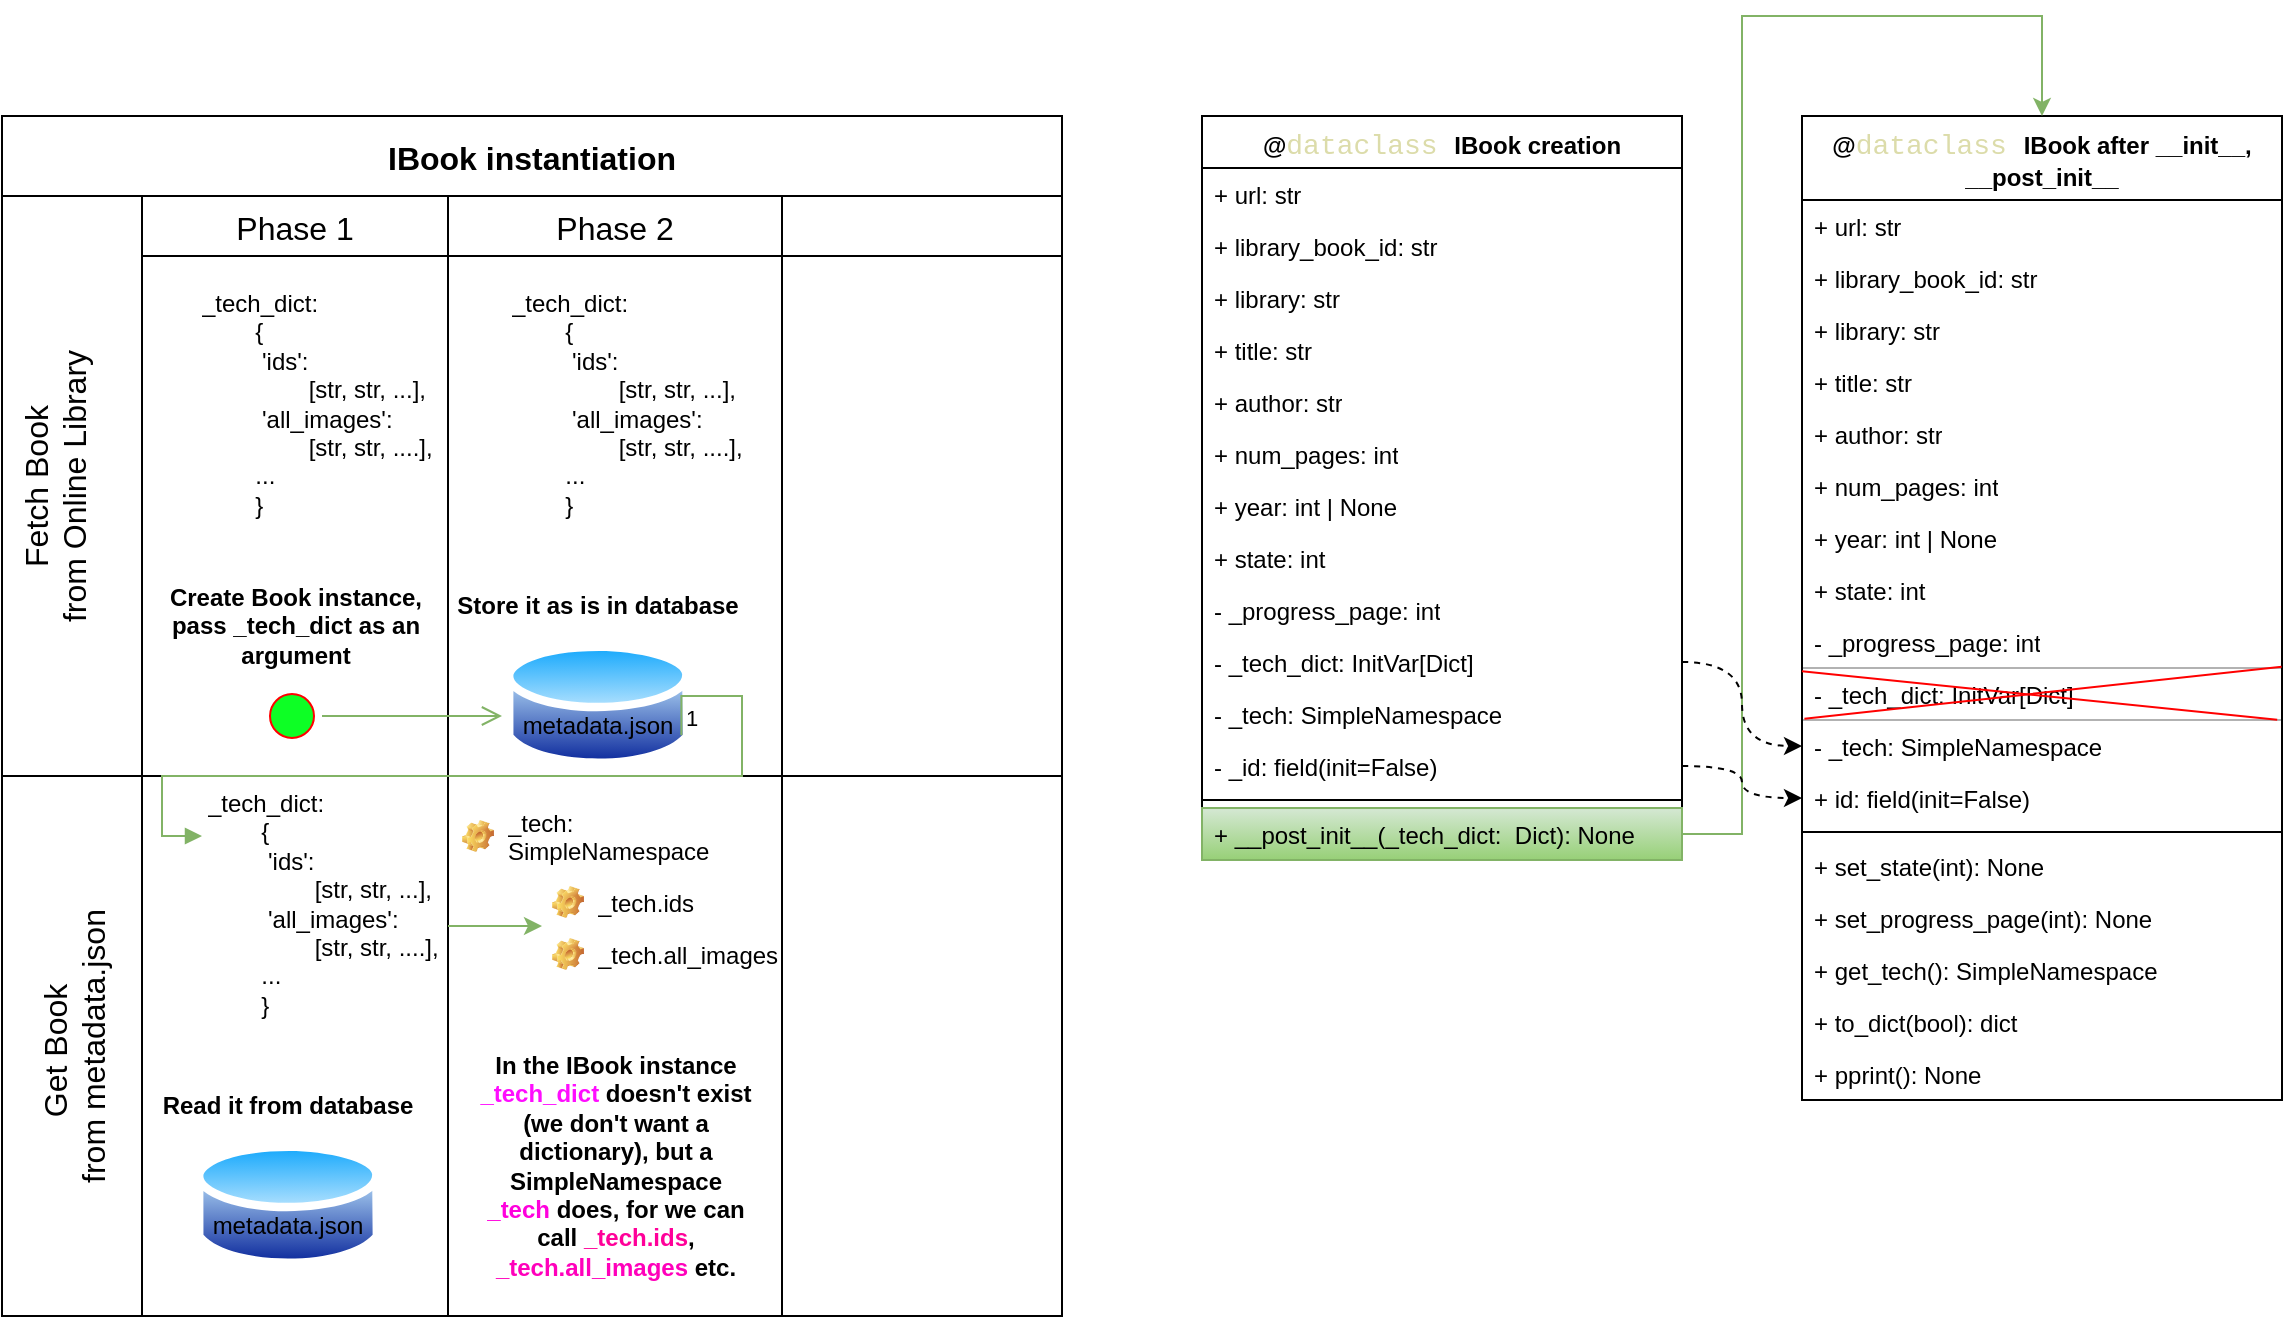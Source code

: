 <mxfile version="22.0.8" type="github">
  <diagram name="Page-1" id="bh1N5ma6HehGsoy46D7D">
    <mxGraphModel dx="1107" dy="666" grid="1" gridSize="10" guides="1" tooltips="1" connect="1" arrows="1" fold="1" page="1" pageScale="1" pageWidth="1400" pageHeight="500" math="0" shadow="0">
      <root>
        <mxCell id="0" />
        <mxCell id="1" parent="0" />
        <mxCell id="nHKtw9pNpmCFhYH5QoQ5-1" value="IBook instantiation" style="shape=table;childLayout=tableLayout;startSize=40;collapsible=0;recursiveResize=0;expand=0;fontSize=16;fontStyle=1" vertex="1" parent="1">
          <mxGeometry x="150" y="70" width="530" height="600.0" as="geometry" />
        </mxCell>
        <mxCell id="nHKtw9pNpmCFhYH5QoQ5-2" value="Fetch Book &#xa;from Online Library&#xa;" style="shape=tableRow;horizontal=0;swimlaneHead=0;swimlaneBody=0;top=0;left=0;strokeColor=inherit;bottom=0;right=0;dropTarget=0;fontStyle=0;fillColor=none;points=[[0,0.5],[1,0.5]];portConstraint=eastwest;startSize=70;collapsible=0;recursiveResize=0;expand=0;fontSize=16;" vertex="1" parent="nHKtw9pNpmCFhYH5QoQ5-1">
          <mxGeometry y="40" width="530" height="290" as="geometry" />
        </mxCell>
        <mxCell id="nHKtw9pNpmCFhYH5QoQ5-3" value="Phase 1" style="swimlane;swimlaneHead=0;swimlaneBody=0;fontStyle=0;strokeColor=inherit;connectable=0;fillColor=none;startSize=30;collapsible=0;recursiveResize=0;expand=0;fontSize=16;" vertex="1" parent="nHKtw9pNpmCFhYH5QoQ5-2">
          <mxGeometry x="70" width="153" height="290" as="geometry">
            <mxRectangle width="153" height="290" as="alternateBounds" />
          </mxGeometry>
        </mxCell>
        <mxCell id="nHKtw9pNpmCFhYH5QoQ5-15" value="_tech_dict:&lt;br&gt;&lt;span style=&quot;white-space: pre;&quot;&gt;&#x9;&lt;/span&gt;{&lt;br&gt;&amp;nbsp; &amp;nbsp; &amp;nbsp; &amp;nbsp; &amp;nbsp;&#39;ids&#39;: &lt;br&gt;&amp;nbsp;&lt;span style=&quot;white-space: pre;&quot;&gt;&#x9;&lt;/span&gt;&lt;span style=&quot;white-space: pre;&quot;&gt;&#x9;&lt;/span&gt;[str, str, ...],&lt;br&gt;&amp;nbsp; &amp;nbsp; &amp;nbsp; &amp;nbsp; &amp;nbsp;&#39;all_images&#39;:&lt;br&gt;&lt;span style=&quot;white-space: pre;&quot;&gt;&#x9;&lt;/span&gt;&amp;nbsp; &amp;nbsp; &amp;nbsp; &amp;nbsp; [str, str, ....],&lt;br&gt;&lt;span style=&quot;white-space: pre;&quot;&gt;&#x9;&lt;/span&gt;...&lt;br&gt;&lt;span style=&quot;white-space: pre;&quot;&gt;&#x9;&lt;/span&gt;}" style="label;fontStyle=0;strokeColor=none;fillColor=none;align=left;verticalAlign=top;overflow=hidden;spacingLeft=28;spacingRight=4;rotatable=0;points=[[0,0.5],[1,0.5]];portConstraint=eastwest;imageWidth=0;imageHeight=0;whiteSpace=wrap;html=1;image=img/clipart/Gear_128x128.png" vertex="1" parent="nHKtw9pNpmCFhYH5QoQ5-3">
          <mxGeometry y="40" width="150" height="150" as="geometry" />
        </mxCell>
        <mxCell id="nHKtw9pNpmCFhYH5QoQ5-18" value="Create Book instance,&lt;br&gt;pass _tech_dict as an argument" style="text;html=1;strokeColor=none;fillColor=none;align=center;verticalAlign=middle;whiteSpace=wrap;rounded=0;fontStyle=1" vertex="1" parent="nHKtw9pNpmCFhYH5QoQ5-3">
          <mxGeometry x="1.5" y="200" width="150" height="30" as="geometry" />
        </mxCell>
        <mxCell id="nHKtw9pNpmCFhYH5QoQ5-23" value="" style="ellipse;html=1;shape=startState;fillColor=#0DFF25;strokeColor=#ff0000;" vertex="1" parent="nHKtw9pNpmCFhYH5QoQ5-3">
          <mxGeometry x="60" y="245" width="30" height="30" as="geometry" />
        </mxCell>
        <mxCell id="nHKtw9pNpmCFhYH5QoQ5-24" value="" style="edgeStyle=orthogonalEdgeStyle;html=1;verticalAlign=bottom;endArrow=open;endSize=8;strokeColor=#82b366;rounded=0;fillColor=#d5e8d4;" edge="1" source="nHKtw9pNpmCFhYH5QoQ5-23" parent="nHKtw9pNpmCFhYH5QoQ5-3">
          <mxGeometry relative="1" as="geometry">
            <mxPoint x="180" y="260" as="targetPoint" />
          </mxGeometry>
        </mxCell>
        <mxCell id="nHKtw9pNpmCFhYH5QoQ5-4" value="Phase 2" style="swimlane;swimlaneHead=0;swimlaneBody=0;fontStyle=0;strokeColor=inherit;connectable=0;fillColor=none;startSize=30;collapsible=0;recursiveResize=0;expand=0;fontSize=16;" vertex="1" parent="nHKtw9pNpmCFhYH5QoQ5-2">
          <mxGeometry x="223" width="167" height="290" as="geometry">
            <mxRectangle width="167" height="290" as="alternateBounds" />
          </mxGeometry>
        </mxCell>
        <mxCell id="nHKtw9pNpmCFhYH5QoQ5-16" value="" style="image;aspect=fixed;perimeter=ellipsePerimeter;html=1;align=center;shadow=0;dashed=0;spacingTop=3;image=img/lib/active_directory/database.svg;" vertex="1" parent="nHKtw9pNpmCFhYH5QoQ5-4">
          <mxGeometry x="28.5" y="220" width="93" height="68.82" as="geometry" />
        </mxCell>
        <mxCell id="nHKtw9pNpmCFhYH5QoQ5-17" value="_tech_dict:&lt;br&gt;&lt;span style=&quot;white-space: pre;&quot;&gt;&#x9;&lt;/span&gt;{&lt;br&gt;&amp;nbsp; &amp;nbsp; &amp;nbsp; &amp;nbsp; &amp;nbsp;&#39;ids&#39;: &lt;br&gt;&amp;nbsp;&lt;span style=&quot;white-space: pre;&quot;&gt;&#x9;&lt;/span&gt;&lt;span style=&quot;white-space: pre;&quot;&gt;&#x9;&lt;/span&gt;[str, str, ...],&lt;br&gt;&amp;nbsp; &amp;nbsp; &amp;nbsp; &amp;nbsp; &amp;nbsp;&#39;all_images&#39;:&lt;br&gt;&lt;span style=&quot;white-space: pre;&quot;&gt;&#x9;&lt;/span&gt;&amp;nbsp; &amp;nbsp; &amp;nbsp; &amp;nbsp; [str, str, ....],&lt;br&gt;&lt;span style=&quot;white-space: pre;&quot;&gt;&#x9;&lt;/span&gt;...&lt;br&gt;&lt;span style=&quot;white-space: pre;&quot;&gt;&#x9;&lt;/span&gt;}" style="label;fontStyle=0;strokeColor=none;fillColor=none;align=left;verticalAlign=top;overflow=hidden;spacingLeft=28;spacingRight=4;rotatable=0;points=[[0,0.5],[1,0.5]];portConstraint=eastwest;imageWidth=0;imageHeight=0;whiteSpace=wrap;html=1;image=img/clipart/Gear_128x128.png" vertex="1" parent="nHKtw9pNpmCFhYH5QoQ5-4">
          <mxGeometry x="2" y="40" width="150" height="150" as="geometry" />
        </mxCell>
        <mxCell id="nHKtw9pNpmCFhYH5QoQ5-19" value="Store it as is in database" style="text;html=1;strokeColor=none;fillColor=none;align=center;verticalAlign=middle;whiteSpace=wrap;rounded=0;fontStyle=1" vertex="1" parent="nHKtw9pNpmCFhYH5QoQ5-4">
          <mxGeometry x="-7.994e-15" y="190" width="150" height="30" as="geometry" />
        </mxCell>
        <mxCell id="nHKtw9pNpmCFhYH5QoQ5-20" value="metadata.json" style="text;html=1;strokeColor=none;fillColor=none;align=center;verticalAlign=middle;whiteSpace=wrap;rounded=0;" vertex="1" parent="nHKtw9pNpmCFhYH5QoQ5-4">
          <mxGeometry x="45" y="250" width="60" height="30" as="geometry" />
        </mxCell>
        <mxCell id="nHKtw9pNpmCFhYH5QoQ5-5" value="" style="swimlane;swimlaneHead=0;swimlaneBody=0;fontStyle=0;strokeColor=inherit;connectable=0;fillColor=none;startSize=30;collapsible=0;recursiveResize=0;expand=0;fontSize=16;" vertex="1" parent="nHKtw9pNpmCFhYH5QoQ5-2">
          <mxGeometry x="390" width="140" height="290" as="geometry">
            <mxRectangle width="140" height="290" as="alternateBounds" />
          </mxGeometry>
        </mxCell>
        <mxCell id="nHKtw9pNpmCFhYH5QoQ5-6" value="Get Book &#xa;from metadata.json" style="shape=tableRow;horizontal=0;swimlaneHead=0;swimlaneBody=0;top=0;left=0;strokeColor=inherit;bottom=0;right=0;dropTarget=0;fontStyle=0;fillColor=none;points=[[0,0.5],[1,0.5]];portConstraint=eastwest;startSize=70;collapsible=0;recursiveResize=0;expand=0;fontSize=16;" vertex="1" parent="nHKtw9pNpmCFhYH5QoQ5-1">
          <mxGeometry y="330" width="530" height="270" as="geometry" />
        </mxCell>
        <mxCell id="nHKtw9pNpmCFhYH5QoQ5-7" value="" style="swimlane;swimlaneHead=0;swimlaneBody=0;fontStyle=0;connectable=0;strokeColor=inherit;fillColor=none;startSize=0;collapsible=0;recursiveResize=0;expand=0;fontSize=16;" vertex="1" parent="nHKtw9pNpmCFhYH5QoQ5-6">
          <mxGeometry x="70" width="153" height="270" as="geometry">
            <mxRectangle width="153" height="270" as="alternateBounds" />
          </mxGeometry>
        </mxCell>
        <mxCell id="nHKtw9pNpmCFhYH5QoQ5-27" value="" style="image;aspect=fixed;perimeter=ellipsePerimeter;html=1;align=center;shadow=0;dashed=0;spacingTop=3;image=img/lib/active_directory/database.svg;" vertex="1" parent="nHKtw9pNpmCFhYH5QoQ5-7">
          <mxGeometry x="26.5" y="180" width="93" height="68.82" as="geometry" />
        </mxCell>
        <mxCell id="nHKtw9pNpmCFhYH5QoQ5-31" style="edgeStyle=orthogonalEdgeStyle;rounded=0;orthogonalLoop=1;jettySize=auto;html=1;fillColor=#d5e8d4;strokeColor=#82b366;" edge="1" parent="nHKtw9pNpmCFhYH5QoQ5-7" source="nHKtw9pNpmCFhYH5QoQ5-28">
          <mxGeometry relative="1" as="geometry">
            <mxPoint x="200" y="75" as="targetPoint" />
          </mxGeometry>
        </mxCell>
        <mxCell id="nHKtw9pNpmCFhYH5QoQ5-28" value="_tech_dict:&lt;br&gt;&lt;span style=&quot;white-space: pre;&quot;&gt;&#x9;&lt;/span&gt;{&lt;br&gt;&amp;nbsp; &amp;nbsp; &amp;nbsp; &amp;nbsp; &amp;nbsp;&#39;ids&#39;: &lt;br&gt;&amp;nbsp;&lt;span style=&quot;white-space: pre;&quot;&gt;&#x9;&lt;/span&gt;&lt;span style=&quot;white-space: pre;&quot;&gt;&#x9;&lt;/span&gt;[str, str, ...],&lt;br&gt;&amp;nbsp; &amp;nbsp; &amp;nbsp; &amp;nbsp; &amp;nbsp;&#39;all_images&#39;:&lt;br&gt;&lt;span style=&quot;white-space: pre;&quot;&gt;&#x9;&lt;/span&gt;&amp;nbsp; &amp;nbsp; &amp;nbsp; &amp;nbsp; [str, str, ....],&lt;br&gt;&lt;span style=&quot;white-space: pre;&quot;&gt;&#x9;&lt;/span&gt;...&lt;br&gt;&lt;span style=&quot;white-space: pre;&quot;&gt;&#x9;&lt;/span&gt;}" style="label;fontStyle=0;strokeColor=none;fillColor=none;align=left;verticalAlign=top;overflow=hidden;spacingLeft=28;spacingRight=4;rotatable=0;points=[[0,0.5],[1,0.5]];portConstraint=eastwest;imageWidth=0;imageHeight=0;whiteSpace=wrap;html=1;image=img/clipart/Gear_128x128.png" vertex="1" parent="nHKtw9pNpmCFhYH5QoQ5-7">
          <mxGeometry x="3" width="150" height="150" as="geometry" />
        </mxCell>
        <mxCell id="nHKtw9pNpmCFhYH5QoQ5-29" value="Read it from database" style="text;html=1;strokeColor=none;fillColor=none;align=center;verticalAlign=middle;whiteSpace=wrap;rounded=0;fontStyle=1" vertex="1" parent="nHKtw9pNpmCFhYH5QoQ5-7">
          <mxGeometry x="-2" y="150" width="150" height="30" as="geometry" />
        </mxCell>
        <mxCell id="nHKtw9pNpmCFhYH5QoQ5-30" value="metadata.json" style="text;html=1;strokeColor=none;fillColor=none;align=center;verticalAlign=middle;whiteSpace=wrap;rounded=0;" vertex="1" parent="nHKtw9pNpmCFhYH5QoQ5-7">
          <mxGeometry x="43" y="210" width="60" height="30" as="geometry" />
        </mxCell>
        <mxCell id="nHKtw9pNpmCFhYH5QoQ5-8" value="" style="swimlane;swimlaneHead=0;swimlaneBody=0;fontStyle=0;connectable=0;strokeColor=inherit;fillColor=none;startSize=0;collapsible=0;recursiveResize=0;expand=0;fontSize=16;" vertex="1" parent="nHKtw9pNpmCFhYH5QoQ5-6">
          <mxGeometry x="223" width="167" height="270" as="geometry">
            <mxRectangle width="167" height="270" as="alternateBounds" />
          </mxGeometry>
        </mxCell>
        <mxCell id="nHKtw9pNpmCFhYH5QoQ5-33" value="_tech: SimpleNamespace" style="label;fontStyle=0;strokeColor=none;fillColor=none;align=left;verticalAlign=top;overflow=hidden;spacingLeft=28;spacingRight=4;rotatable=0;points=[[0,0.5],[1,0.5]];portConstraint=eastwest;imageWidth=16;imageHeight=16;whiteSpace=wrap;html=1;image=img/clipart/Gear_128x128.png" vertex="1" parent="nHKtw9pNpmCFhYH5QoQ5-8">
          <mxGeometry y="10" width="150" height="40" as="geometry" />
        </mxCell>
        <mxCell id="nHKtw9pNpmCFhYH5QoQ5-34" value="_tech.ids" style="label;fontStyle=0;strokeColor=none;fillColor=none;align=left;verticalAlign=top;overflow=hidden;spacingLeft=28;spacingRight=4;rotatable=0;points=[[0,0.5],[1,0.5]];portConstraint=eastwest;imageWidth=16;imageHeight=16;whiteSpace=wrap;html=1;image=img/clipart/Gear_128x128.png" vertex="1" parent="nHKtw9pNpmCFhYH5QoQ5-8">
          <mxGeometry x="45" y="50" width="120" height="26" as="geometry" />
        </mxCell>
        <mxCell id="nHKtw9pNpmCFhYH5QoQ5-35" value="_tech.all_images" style="label;fontStyle=0;strokeColor=none;fillColor=none;align=left;verticalAlign=top;overflow=hidden;spacingLeft=28;spacingRight=4;rotatable=0;points=[[0,0.5],[1,0.5]];portConstraint=eastwest;imageWidth=16;imageHeight=16;whiteSpace=wrap;html=1;image=img/clipart/Gear_128x128.png" vertex="1" parent="nHKtw9pNpmCFhYH5QoQ5-8">
          <mxGeometry x="45" y="76" width="125" height="26" as="geometry" />
        </mxCell>
        <mxCell id="nHKtw9pNpmCFhYH5QoQ5-36" value="In the IBook instance &lt;font color=&quot;#ff0dff&quot;&gt;_tech_dict&lt;/font&gt; doesn&#39;t exist (we don&#39;t want a dictionary), but a SimpleNamespace &lt;font color=&quot;#ff00dd&quot;&gt;_tech&lt;/font&gt;&amp;nbsp;does, for we can call &lt;font color=&quot;#ff0099&quot;&gt;_tech.ids&lt;/font&gt;, &lt;font color=&quot;#ff00bb&quot;&gt;_tech.all_images&lt;/font&gt; etc." style="text;html=1;strokeColor=none;fillColor=none;align=center;verticalAlign=middle;whiteSpace=wrap;rounded=0;fontStyle=1" vertex="1" parent="nHKtw9pNpmCFhYH5QoQ5-8">
          <mxGeometry x="8.5" y="180" width="150" height="30" as="geometry" />
        </mxCell>
        <mxCell id="nHKtw9pNpmCFhYH5QoQ5-9" value="" style="swimlane;swimlaneHead=0;swimlaneBody=0;fontStyle=0;connectable=0;strokeColor=inherit;fillColor=none;startSize=0;collapsible=0;recursiveResize=0;expand=0;fontSize=16;" vertex="1" parent="nHKtw9pNpmCFhYH5QoQ5-6">
          <mxGeometry x="390" width="140" height="270" as="geometry">
            <mxRectangle width="140" height="270" as="alternateBounds" />
          </mxGeometry>
        </mxCell>
        <mxCell id="nHKtw9pNpmCFhYH5QoQ5-25" value="" style="endArrow=block;endFill=1;html=1;edgeStyle=orthogonalEdgeStyle;align=left;verticalAlign=top;rounded=0;exitX=1;exitY=0.75;exitDx=0;exitDy=0;fillColor=#d5e8d4;strokeColor=#82b366;" edge="1" parent="1" source="nHKtw9pNpmCFhYH5QoQ5-16">
          <mxGeometry x="-1" relative="1" as="geometry">
            <mxPoint x="870" y="360" as="sourcePoint" />
            <mxPoint x="250" y="430" as="targetPoint" />
            <Array as="points">
              <mxPoint x="490" y="360" />
              <mxPoint x="520" y="360" />
              <mxPoint x="520" y="400" />
              <mxPoint x="230" y="400" />
              <mxPoint x="230" y="430" />
            </Array>
          </mxGeometry>
        </mxCell>
        <mxCell id="nHKtw9pNpmCFhYH5QoQ5-26" value="1" style="edgeLabel;resizable=0;html=1;align=left;verticalAlign=bottom;" connectable="0" vertex="1" parent="nHKtw9pNpmCFhYH5QoQ5-25">
          <mxGeometry x="-1" relative="1" as="geometry" />
        </mxCell>
        <mxCell id="nHKtw9pNpmCFhYH5QoQ5-37" value="@&lt;span style=&quot;font-family: Consolas, &amp;quot;Courier New&amp;quot;, monospace; font-size: 14px; font-weight: normal; color: rgb(220, 220, 170);&quot;&gt;dataclass&amp;nbsp;&lt;/span&gt;IBook creation" style="swimlane;fontStyle=1;align=center;verticalAlign=top;childLayout=stackLayout;horizontal=1;startSize=26;horizontalStack=0;resizeParent=1;resizeParentMax=0;resizeLast=0;collapsible=1;marginBottom=0;whiteSpace=wrap;html=1;" vertex="1" parent="1">
          <mxGeometry x="750" y="70" width="240" height="372" as="geometry" />
        </mxCell>
        <mxCell id="nHKtw9pNpmCFhYH5QoQ5-38" value="+ url: str" style="text;strokeColor=none;fillColor=none;align=left;verticalAlign=top;spacingLeft=4;spacingRight=4;overflow=hidden;rotatable=0;points=[[0,0.5],[1,0.5]];portConstraint=eastwest;whiteSpace=wrap;html=1;" vertex="1" parent="nHKtw9pNpmCFhYH5QoQ5-37">
          <mxGeometry y="26" width="240" height="26" as="geometry" />
        </mxCell>
        <mxCell id="nHKtw9pNpmCFhYH5QoQ5-41" value="+ library_book_id: str" style="text;strokeColor=none;fillColor=none;align=left;verticalAlign=top;spacingLeft=4;spacingRight=4;overflow=hidden;rotatable=0;points=[[0,0.5],[1,0.5]];portConstraint=eastwest;whiteSpace=wrap;html=1;" vertex="1" parent="nHKtw9pNpmCFhYH5QoQ5-37">
          <mxGeometry y="52" width="240" height="26" as="geometry" />
        </mxCell>
        <mxCell id="nHKtw9pNpmCFhYH5QoQ5-45" value="+ library: str" style="text;strokeColor=none;fillColor=none;align=left;verticalAlign=top;spacingLeft=4;spacingRight=4;overflow=hidden;rotatable=0;points=[[0,0.5],[1,0.5]];portConstraint=eastwest;whiteSpace=wrap;html=1;" vertex="1" parent="nHKtw9pNpmCFhYH5QoQ5-37">
          <mxGeometry y="78" width="240" height="26" as="geometry" />
        </mxCell>
        <mxCell id="nHKtw9pNpmCFhYH5QoQ5-44" value="+ title: str" style="text;strokeColor=none;fillColor=none;align=left;verticalAlign=top;spacingLeft=4;spacingRight=4;overflow=hidden;rotatable=0;points=[[0,0.5],[1,0.5]];portConstraint=eastwest;whiteSpace=wrap;html=1;" vertex="1" parent="nHKtw9pNpmCFhYH5QoQ5-37">
          <mxGeometry y="104" width="240" height="26" as="geometry" />
        </mxCell>
        <mxCell id="nHKtw9pNpmCFhYH5QoQ5-43" value="+ author: str" style="text;strokeColor=none;fillColor=none;align=left;verticalAlign=top;spacingLeft=4;spacingRight=4;overflow=hidden;rotatable=0;points=[[0,0.5],[1,0.5]];portConstraint=eastwest;whiteSpace=wrap;html=1;" vertex="1" parent="nHKtw9pNpmCFhYH5QoQ5-37">
          <mxGeometry y="130" width="240" height="26" as="geometry" />
        </mxCell>
        <mxCell id="nHKtw9pNpmCFhYH5QoQ5-42" value="+ num_pages: int" style="text;strokeColor=none;fillColor=none;align=left;verticalAlign=top;spacingLeft=4;spacingRight=4;overflow=hidden;rotatable=0;points=[[0,0.5],[1,0.5]];portConstraint=eastwest;whiteSpace=wrap;html=1;" vertex="1" parent="nHKtw9pNpmCFhYH5QoQ5-37">
          <mxGeometry y="156" width="240" height="26" as="geometry" />
        </mxCell>
        <mxCell id="nHKtw9pNpmCFhYH5QoQ5-46" value="+ year: int | None" style="text;strokeColor=none;fillColor=none;align=left;verticalAlign=top;spacingLeft=4;spacingRight=4;overflow=hidden;rotatable=0;points=[[0,0.5],[1,0.5]];portConstraint=eastwest;whiteSpace=wrap;html=1;" vertex="1" parent="nHKtw9pNpmCFhYH5QoQ5-37">
          <mxGeometry y="182" width="240" height="26" as="geometry" />
        </mxCell>
        <mxCell id="nHKtw9pNpmCFhYH5QoQ5-47" value="+ state: int" style="text;strokeColor=none;fillColor=none;align=left;verticalAlign=top;spacingLeft=4;spacingRight=4;overflow=hidden;rotatable=0;points=[[0,0.5],[1,0.5]];portConstraint=eastwest;whiteSpace=wrap;html=1;" vertex="1" parent="nHKtw9pNpmCFhYH5QoQ5-37">
          <mxGeometry y="208" width="240" height="26" as="geometry" />
        </mxCell>
        <mxCell id="nHKtw9pNpmCFhYH5QoQ5-49" value="- _progress_page: int" style="text;strokeColor=none;fillColor=none;align=left;verticalAlign=top;spacingLeft=4;spacingRight=4;overflow=hidden;rotatable=0;points=[[0,0.5],[1,0.5]];portConstraint=eastwest;whiteSpace=wrap;html=1;" vertex="1" parent="nHKtw9pNpmCFhYH5QoQ5-37">
          <mxGeometry y="234" width="240" height="26" as="geometry" />
        </mxCell>
        <mxCell id="nHKtw9pNpmCFhYH5QoQ5-48" value="- _tech_dict: InitVar[Dict]" style="text;strokeColor=none;fillColor=none;align=left;verticalAlign=top;spacingLeft=4;spacingRight=4;overflow=hidden;rotatable=0;points=[[0,0.5],[1,0.5]];portConstraint=eastwest;whiteSpace=wrap;html=1;" vertex="1" parent="nHKtw9pNpmCFhYH5QoQ5-37">
          <mxGeometry y="260" width="240" height="26" as="geometry" />
        </mxCell>
        <mxCell id="nHKtw9pNpmCFhYH5QoQ5-50" value="- _tech: SimpleNamespace" style="text;strokeColor=none;fillColor=none;align=left;verticalAlign=top;spacingLeft=4;spacingRight=4;overflow=hidden;rotatable=0;points=[[0,0.5],[1,0.5]];portConstraint=eastwest;whiteSpace=wrap;html=1;" vertex="1" parent="nHKtw9pNpmCFhYH5QoQ5-37">
          <mxGeometry y="286" width="240" height="26" as="geometry" />
        </mxCell>
        <mxCell id="nHKtw9pNpmCFhYH5QoQ5-51" value="- _id: field(init=False)" style="text;strokeColor=none;fillColor=none;align=left;verticalAlign=top;spacingLeft=4;spacingRight=4;overflow=hidden;rotatable=0;points=[[0,0.5],[1,0.5]];portConstraint=eastwest;whiteSpace=wrap;html=1;" vertex="1" parent="nHKtw9pNpmCFhYH5QoQ5-37">
          <mxGeometry y="312" width="240" height="26" as="geometry" />
        </mxCell>
        <mxCell id="nHKtw9pNpmCFhYH5QoQ5-39" value="" style="line;strokeWidth=1;fillColor=none;align=left;verticalAlign=middle;spacingTop=-1;spacingLeft=3;spacingRight=3;rotatable=0;labelPosition=right;points=[];portConstraint=eastwest;strokeColor=inherit;" vertex="1" parent="nHKtw9pNpmCFhYH5QoQ5-37">
          <mxGeometry y="338" width="240" height="8" as="geometry" />
        </mxCell>
        <mxCell id="nHKtw9pNpmCFhYH5QoQ5-40" value="+ __post_init__(_tech_dict:&amp;nbsp; Dict): None" style="text;strokeColor=#82b366;fillColor=#d5e8d4;align=left;verticalAlign=top;spacingLeft=4;spacingRight=4;overflow=hidden;rotatable=0;points=[[0,0.5],[1,0.5]];portConstraint=eastwest;whiteSpace=wrap;html=1;gradientColor=#97d077;" vertex="1" parent="nHKtw9pNpmCFhYH5QoQ5-37">
          <mxGeometry y="346" width="240" height="26" as="geometry" />
        </mxCell>
        <mxCell id="nHKtw9pNpmCFhYH5QoQ5-52" value="@&lt;span style=&quot;font-family: Consolas, &amp;quot;Courier New&amp;quot;, monospace; font-size: 14px; font-weight: normal; color: rgb(220, 220, 170);&quot;&gt;dataclass&amp;nbsp;&lt;/span&gt;IBook after __init__, __post_init__&lt;br&gt;" style="swimlane;fontStyle=1;align=center;verticalAlign=top;childLayout=stackLayout;horizontal=1;startSize=42;horizontalStack=0;resizeParent=1;resizeParentMax=0;resizeLast=0;collapsible=1;marginBottom=0;whiteSpace=wrap;html=1;" vertex="1" parent="1">
          <mxGeometry x="1050" y="70" width="240" height="492" as="geometry" />
        </mxCell>
        <mxCell id="nHKtw9pNpmCFhYH5QoQ5-53" value="+ url: str" style="text;strokeColor=none;fillColor=none;align=left;verticalAlign=top;spacingLeft=4;spacingRight=4;overflow=hidden;rotatable=0;points=[[0,0.5],[1,0.5]];portConstraint=eastwest;whiteSpace=wrap;html=1;" vertex="1" parent="nHKtw9pNpmCFhYH5QoQ5-52">
          <mxGeometry y="42" width="240" height="26" as="geometry" />
        </mxCell>
        <mxCell id="nHKtw9pNpmCFhYH5QoQ5-54" value="+ library_book_id: str" style="text;strokeColor=none;fillColor=none;align=left;verticalAlign=top;spacingLeft=4;spacingRight=4;overflow=hidden;rotatable=0;points=[[0,0.5],[1,0.5]];portConstraint=eastwest;whiteSpace=wrap;html=1;" vertex="1" parent="nHKtw9pNpmCFhYH5QoQ5-52">
          <mxGeometry y="68" width="240" height="26" as="geometry" />
        </mxCell>
        <mxCell id="nHKtw9pNpmCFhYH5QoQ5-55" value="+ library: str" style="text;strokeColor=none;fillColor=none;align=left;verticalAlign=top;spacingLeft=4;spacingRight=4;overflow=hidden;rotatable=0;points=[[0,0.5],[1,0.5]];portConstraint=eastwest;whiteSpace=wrap;html=1;" vertex="1" parent="nHKtw9pNpmCFhYH5QoQ5-52">
          <mxGeometry y="94" width="240" height="26" as="geometry" />
        </mxCell>
        <mxCell id="nHKtw9pNpmCFhYH5QoQ5-56" value="+ title: str" style="text;strokeColor=none;fillColor=none;align=left;verticalAlign=top;spacingLeft=4;spacingRight=4;overflow=hidden;rotatable=0;points=[[0,0.5],[1,0.5]];portConstraint=eastwest;whiteSpace=wrap;html=1;" vertex="1" parent="nHKtw9pNpmCFhYH5QoQ5-52">
          <mxGeometry y="120" width="240" height="26" as="geometry" />
        </mxCell>
        <mxCell id="nHKtw9pNpmCFhYH5QoQ5-57" value="+ author: str" style="text;strokeColor=none;fillColor=none;align=left;verticalAlign=top;spacingLeft=4;spacingRight=4;overflow=hidden;rotatable=0;points=[[0,0.5],[1,0.5]];portConstraint=eastwest;whiteSpace=wrap;html=1;" vertex="1" parent="nHKtw9pNpmCFhYH5QoQ5-52">
          <mxGeometry y="146" width="240" height="26" as="geometry" />
        </mxCell>
        <mxCell id="nHKtw9pNpmCFhYH5QoQ5-58" value="+ num_pages: int" style="text;strokeColor=none;fillColor=none;align=left;verticalAlign=top;spacingLeft=4;spacingRight=4;overflow=hidden;rotatable=0;points=[[0,0.5],[1,0.5]];portConstraint=eastwest;whiteSpace=wrap;html=1;" vertex="1" parent="nHKtw9pNpmCFhYH5QoQ5-52">
          <mxGeometry y="172" width="240" height="26" as="geometry" />
        </mxCell>
        <mxCell id="nHKtw9pNpmCFhYH5QoQ5-59" value="+ year: int | None" style="text;strokeColor=none;fillColor=none;align=left;verticalAlign=top;spacingLeft=4;spacingRight=4;overflow=hidden;rotatable=0;points=[[0,0.5],[1,0.5]];portConstraint=eastwest;whiteSpace=wrap;html=1;" vertex="1" parent="nHKtw9pNpmCFhYH5QoQ5-52">
          <mxGeometry y="198" width="240" height="26" as="geometry" />
        </mxCell>
        <mxCell id="nHKtw9pNpmCFhYH5QoQ5-60" value="+ state: int" style="text;strokeColor=none;fillColor=none;align=left;verticalAlign=top;spacingLeft=4;spacingRight=4;overflow=hidden;rotatable=0;points=[[0,0.5],[1,0.5]];portConstraint=eastwest;whiteSpace=wrap;html=1;" vertex="1" parent="nHKtw9pNpmCFhYH5QoQ5-52">
          <mxGeometry y="224" width="240" height="26" as="geometry" />
        </mxCell>
        <mxCell id="nHKtw9pNpmCFhYH5QoQ5-61" value="- _progress_page: int" style="text;strokeColor=none;fillColor=none;align=left;verticalAlign=top;spacingLeft=4;spacingRight=4;overflow=hidden;rotatable=0;points=[[0,0.5],[1,0.5]];portConstraint=eastwest;whiteSpace=wrap;html=1;" vertex="1" parent="nHKtw9pNpmCFhYH5QoQ5-52">
          <mxGeometry y="250" width="240" height="26" as="geometry" />
        </mxCell>
        <mxCell id="nHKtw9pNpmCFhYH5QoQ5-62" value="- _tech_dict: InitVar[Dict]" style="text;fillColor=none;align=left;verticalAlign=top;spacingLeft=4;spacingRight=4;overflow=hidden;rotatable=0;points=[[0,0.5],[1,0.5]];portConstraint=eastwest;whiteSpace=wrap;html=1;opacity=30;perimeterSpacing=3;strokeColor=default;" vertex="1" parent="nHKtw9pNpmCFhYH5QoQ5-52">
          <mxGeometry y="276" width="240" height="26" as="geometry" />
        </mxCell>
        <mxCell id="nHKtw9pNpmCFhYH5QoQ5-63" value="- _tech: SimpleNamespace" style="text;strokeColor=none;fillColor=none;align=left;verticalAlign=top;spacingLeft=4;spacingRight=4;overflow=hidden;rotatable=0;points=[[0,0.5],[1,0.5]];portConstraint=eastwest;whiteSpace=wrap;html=1;" vertex="1" parent="nHKtw9pNpmCFhYH5QoQ5-52">
          <mxGeometry y="302" width="240" height="26" as="geometry" />
        </mxCell>
        <mxCell id="nHKtw9pNpmCFhYH5QoQ5-64" value="+ id: field(init=False)" style="text;strokeColor=none;fillColor=none;align=left;verticalAlign=top;spacingLeft=4;spacingRight=4;overflow=hidden;rotatable=0;points=[[0,0.5],[1,0.5]];portConstraint=eastwest;whiteSpace=wrap;html=1;" vertex="1" parent="nHKtw9pNpmCFhYH5QoQ5-52">
          <mxGeometry y="328" width="240" height="26" as="geometry" />
        </mxCell>
        <mxCell id="nHKtw9pNpmCFhYH5QoQ5-65" value="" style="line;strokeWidth=1;fillColor=none;align=left;verticalAlign=middle;spacingTop=-1;spacingLeft=3;spacingRight=3;rotatable=0;labelPosition=right;points=[];portConstraint=eastwest;strokeColor=inherit;" vertex="1" parent="nHKtw9pNpmCFhYH5QoQ5-52">
          <mxGeometry y="354" width="240" height="8" as="geometry" />
        </mxCell>
        <mxCell id="nHKtw9pNpmCFhYH5QoQ5-66" value="+ set_state(int): None" style="text;strokeColor=none;fillColor=none;align=left;verticalAlign=top;spacingLeft=4;spacingRight=4;overflow=hidden;rotatable=0;points=[[0,0.5],[1,0.5]];portConstraint=eastwest;whiteSpace=wrap;html=1;" vertex="1" parent="nHKtw9pNpmCFhYH5QoQ5-52">
          <mxGeometry y="362" width="240" height="26" as="geometry" />
        </mxCell>
        <mxCell id="nHKtw9pNpmCFhYH5QoQ5-70" value="" style="endArrow=none;html=1;rounded=0;entryX=0.987;entryY=0.073;entryDx=0;entryDy=0;entryPerimeter=0;strokeColor=#FF0000;exitX=0.005;exitY=-0.026;exitDx=0;exitDy=0;exitPerimeter=0;" edge="1" parent="nHKtw9pNpmCFhYH5QoQ5-52" source="nHKtw9pNpmCFhYH5QoQ5-63" target="nHKtw9pNpmCFhYH5QoQ5-62">
          <mxGeometry width="50" height="50" relative="1" as="geometry">
            <mxPoint y="280" as="sourcePoint" />
            <mxPoint y="230" as="targetPoint" />
          </mxGeometry>
        </mxCell>
        <mxCell id="nHKtw9pNpmCFhYH5QoQ5-71" value="" style="endArrow=none;html=1;rounded=0;entryX=0.99;entryY=-0.005;entryDx=0;entryDy=0;entryPerimeter=0;strokeColor=#FF0000;exitX=0.012;exitY=0.145;exitDx=0;exitDy=0;exitPerimeter=0;" edge="1" parent="nHKtw9pNpmCFhYH5QoQ5-52" source="nHKtw9pNpmCFhYH5QoQ5-62" target="nHKtw9pNpmCFhYH5QoQ5-63">
          <mxGeometry width="50" height="50" relative="1" as="geometry">
            <mxPoint x="11" y="295" as="sourcePoint" />
            <mxPoint x="250" y="269" as="targetPoint" />
          </mxGeometry>
        </mxCell>
        <mxCell id="nHKtw9pNpmCFhYH5QoQ5-74" value="+ set_progress_page(int): None" style="text;strokeColor=none;fillColor=none;align=left;verticalAlign=top;spacingLeft=4;spacingRight=4;overflow=hidden;rotatable=0;points=[[0,0.5],[1,0.5]];portConstraint=eastwest;whiteSpace=wrap;html=1;" vertex="1" parent="nHKtw9pNpmCFhYH5QoQ5-52">
          <mxGeometry y="388" width="240" height="26" as="geometry" />
        </mxCell>
        <mxCell id="nHKtw9pNpmCFhYH5QoQ5-75" value="+ get_tech(): SimpleNamespace" style="text;strokeColor=none;fillColor=none;align=left;verticalAlign=top;spacingLeft=4;spacingRight=4;overflow=hidden;rotatable=0;points=[[0,0.5],[1,0.5]];portConstraint=eastwest;whiteSpace=wrap;html=1;" vertex="1" parent="nHKtw9pNpmCFhYH5QoQ5-52">
          <mxGeometry y="414" width="240" height="26" as="geometry" />
        </mxCell>
        <mxCell id="nHKtw9pNpmCFhYH5QoQ5-76" value="+ to_dict(bool): dict" style="text;strokeColor=none;fillColor=none;align=left;verticalAlign=top;spacingLeft=4;spacingRight=4;overflow=hidden;rotatable=0;points=[[0,0.5],[1,0.5]];portConstraint=eastwest;whiteSpace=wrap;html=1;" vertex="1" parent="nHKtw9pNpmCFhYH5QoQ5-52">
          <mxGeometry y="440" width="240" height="26" as="geometry" />
        </mxCell>
        <mxCell id="nHKtw9pNpmCFhYH5QoQ5-77" value="+ pprint(): None" style="text;strokeColor=none;fillColor=none;align=left;verticalAlign=top;spacingLeft=4;spacingRight=4;overflow=hidden;rotatable=0;points=[[0,0.5],[1,0.5]];portConstraint=eastwest;whiteSpace=wrap;html=1;" vertex="1" parent="nHKtw9pNpmCFhYH5QoQ5-52">
          <mxGeometry y="466" width="240" height="26" as="geometry" />
        </mxCell>
        <mxCell id="nHKtw9pNpmCFhYH5QoQ5-67" style="edgeStyle=orthogonalEdgeStyle;rounded=0;orthogonalLoop=1;jettySize=auto;html=1;exitX=1;exitY=0.5;exitDx=0;exitDy=0;fillColor=#d5e8d4;gradientColor=#97d077;strokeColor=#82b366;" edge="1" parent="1" source="nHKtw9pNpmCFhYH5QoQ5-40" target="nHKtw9pNpmCFhYH5QoQ5-52">
          <mxGeometry relative="1" as="geometry">
            <Array as="points">
              <mxPoint x="1020" y="429" />
              <mxPoint x="1020" y="20" />
              <mxPoint x="1170" y="20" />
            </Array>
          </mxGeometry>
        </mxCell>
        <mxCell id="nHKtw9pNpmCFhYH5QoQ5-69" style="edgeStyle=orthogonalEdgeStyle;orthogonalLoop=1;jettySize=auto;html=1;dashed=1;curved=1;" edge="1" parent="1" source="nHKtw9pNpmCFhYH5QoQ5-48" target="nHKtw9pNpmCFhYH5QoQ5-63">
          <mxGeometry relative="1" as="geometry" />
        </mxCell>
        <mxCell id="nHKtw9pNpmCFhYH5QoQ5-73" style="edgeStyle=orthogonalEdgeStyle;orthogonalLoop=1;jettySize=auto;html=1;exitX=1;exitY=0.5;exitDx=0;exitDy=0;dashed=1;curved=1;" edge="1" parent="1" source="nHKtw9pNpmCFhYH5QoQ5-51" target="nHKtw9pNpmCFhYH5QoQ5-64">
          <mxGeometry relative="1" as="geometry" />
        </mxCell>
      </root>
    </mxGraphModel>
  </diagram>
</mxfile>
